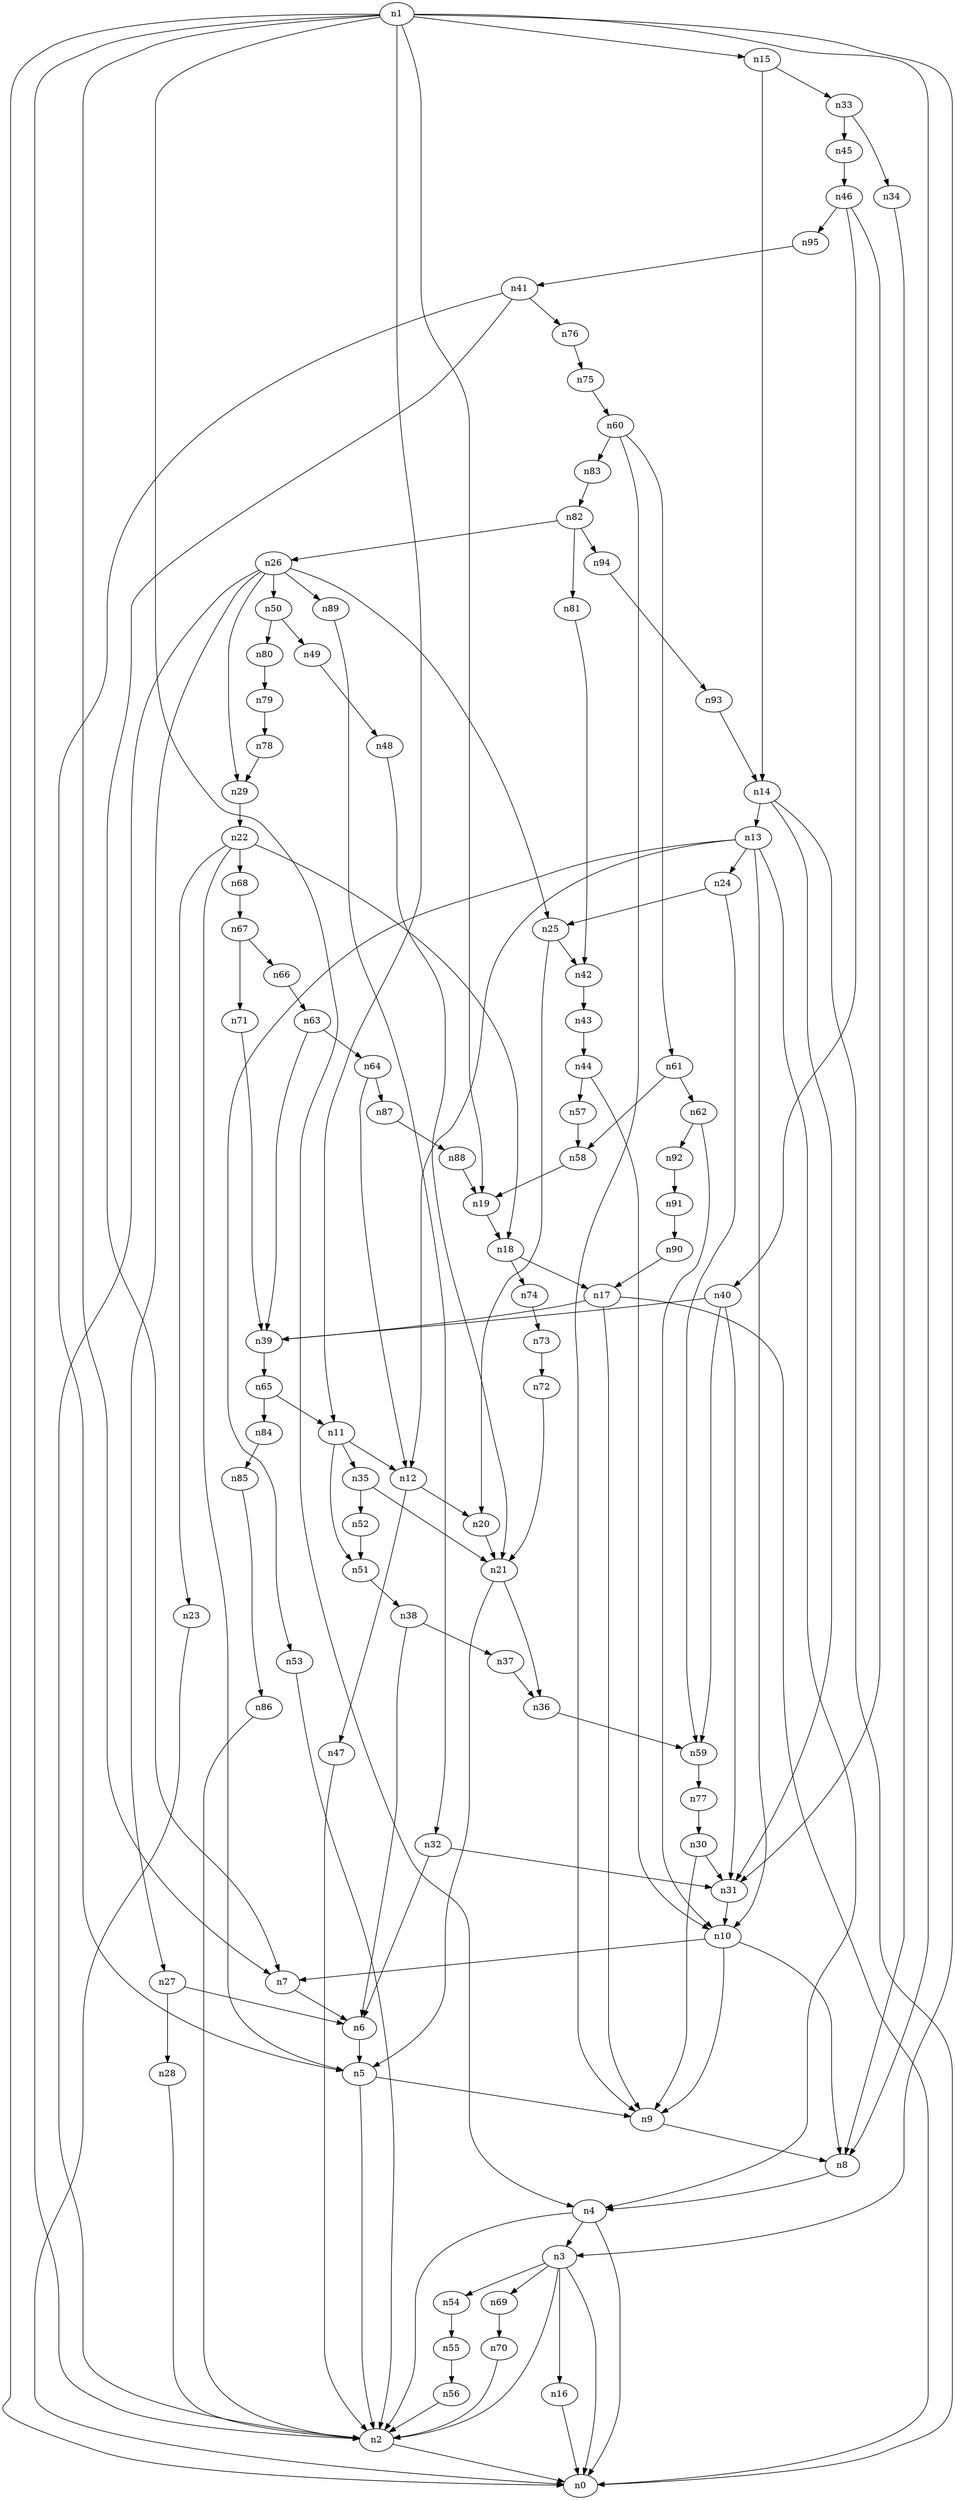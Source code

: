 digraph G {
	n1 -> n0	 [_graphml_id=e0];
	n1 -> n2	 [_graphml_id=e1];
	n1 -> n3	 [_graphml_id=e6];
	n1 -> n4	 [_graphml_id=e9];
	n1 -> n7	 [_graphml_id=e13];
	n1 -> n8	 [_graphml_id=e19];
	n1 -> n11	 [_graphml_id=e20];
	n1 -> n15	 [_graphml_id=e26];
	n1 -> n19	 [_graphml_id=e33];
	n2 -> n0	 [_graphml_id=e5];
	n3 -> n0	 [_graphml_id=e8];
	n3 -> n2	 [_graphml_id=e2];
	n3 -> n16	 [_graphml_id=e27];
	n3 -> n54	 [_graphml_id=e91];
	n3 -> n69	 [_graphml_id=e115];
	n4 -> n0	 [_graphml_id=e4];
	n4 -> n2	 [_graphml_id=e7];
	n4 -> n3	 [_graphml_id=e3];
	n5 -> n2	 [_graphml_id=e10];
	n5 -> n9	 [_graphml_id=e16];
	n6 -> n5	 [_graphml_id=e11];
	n7 -> n6	 [_graphml_id=e12];
	n8 -> n4	 [_graphml_id=e14];
	n9 -> n8	 [_graphml_id=e15];
	n10 -> n7	 [_graphml_id=e17];
	n10 -> n8	 [_graphml_id=e18];
	n10 -> n9	 [_graphml_id=e29];
	n11 -> n12	 [_graphml_id=e21];
	n11 -> n35	 [_graphml_id=e58];
	n11 -> n51	 [_graphml_id=e85];
	n12 -> n20	 [_graphml_id=e34];
	n12 -> n47	 [_graphml_id=e78];
	n13 -> n4	 [_graphml_id=e23];
	n13 -> n10	 [_graphml_id=e70];
	n13 -> n12	 [_graphml_id=e22];
	n13 -> n24	 [_graphml_id=e41];
	n13 -> n53	 [_graphml_id=e89];
	n14 -> n0	 [_graphml_id=e24];
	n14 -> n13	 [_graphml_id=e90];
	n14 -> n31	 [_graphml_id=e120];
	n15 -> n14	 [_graphml_id=e25];
	n15 -> n33	 [_graphml_id=e55];
	n16 -> n0	 [_graphml_id=e28];
	n17 -> n0	 [_graphml_id=e50];
	n17 -> n9	 [_graphml_id=e30];
	n17 -> n39	 [_graphml_id=e65];
	n18 -> n17	 [_graphml_id=e31];
	n18 -> n74	 [_graphml_id=e124];
	n19 -> n18	 [_graphml_id=e32];
	n20 -> n21	 [_graphml_id=e35];
	n21 -> n5	 [_graphml_id=e36];
	n21 -> n36	 [_graphml_id=e61];
	n22 -> n5	 [_graphml_id=e37];
	n22 -> n18	 [_graphml_id=e38];
	n22 -> n23	 [_graphml_id=e39];
	n22 -> n68	 [_graphml_id=e114];
	n23 -> n0	 [_graphml_id=e40];
	n24 -> n25	 [_graphml_id=e42];
	n24 -> n59	 [_graphml_id=e99];
	n25 -> n20	 [_graphml_id=e130];
	n25 -> n42	 [_graphml_id=e71];
	n26 -> n2	 [_graphml_id=e44];
	n26 -> n25	 [_graphml_id=e43];
	n26 -> n27	 [_graphml_id=e140];
	n26 -> n29	 [_graphml_id=e49];
	n26 -> n50	 [_graphml_id=e84];
	n26 -> n89	 [_graphml_id=e148];
	n27 -> n6	 [_graphml_id=e45];
	n27 -> n28	 [_graphml_id=e46];
	n28 -> n2	 [_graphml_id=e47];
	n29 -> n22	 [_graphml_id=e48];
	n30 -> n9	 [_graphml_id=e51];
	n30 -> n31	 [_graphml_id=e52];
	n31 -> n10	 [_graphml_id=e60];
	n32 -> n6	 [_graphml_id=e54];
	n32 -> n31	 [_graphml_id=e53];
	n33 -> n34	 [_graphml_id=e56];
	n33 -> n45	 [_graphml_id=e75];
	n34 -> n8	 [_graphml_id=e57];
	n35 -> n21	 [_graphml_id=e59];
	n35 -> n52	 [_graphml_id=e87];
	n36 -> n59	 [_graphml_id=e98];
	n37 -> n36	 [_graphml_id=e62];
	n38 -> n6	 [_graphml_id=e64];
	n38 -> n37	 [_graphml_id=e63];
	n39 -> n65	 [_graphml_id=e109];
	n40 -> n31	 [_graphml_id=e67];
	n40 -> n39	 [_graphml_id=e66];
	n40 -> n59	 [_graphml_id=e150];
	n41 -> n5	 [_graphml_id=e68];
	n41 -> n7	 [_graphml_id=e69];
	n41 -> n76	 [_graphml_id=e127];
	n42 -> n43	 [_graphml_id=e72];
	n43 -> n44	 [_graphml_id=e73];
	n44 -> n10	 [_graphml_id=e74];
	n44 -> n57	 [_graphml_id=e95];
	n45 -> n46	 [_graphml_id=e76];
	n46 -> n31	 [_graphml_id=e80];
	n46 -> n40	 [_graphml_id=e77];
	n46 -> n95	 [_graphml_id=e159];
	n47 -> n2	 [_graphml_id=e79];
	n48 -> n21	 [_graphml_id=e81];
	n49 -> n48	 [_graphml_id=e82];
	n50 -> n49	 [_graphml_id=e83];
	n50 -> n80	 [_graphml_id=e134];
	n51 -> n38	 [_graphml_id=e100];
	n52 -> n51	 [_graphml_id=e86];
	n53 -> n2	 [_graphml_id=e88];
	n54 -> n55	 [_graphml_id=e92];
	n55 -> n56	 [_graphml_id=e93];
	n56 -> n2	 [_graphml_id=e94];
	n57 -> n58	 [_graphml_id=e96];
	n58 -> n19	 [_graphml_id=e97];
	n59 -> n77	 [_graphml_id=e128];
	n60 -> n9	 [_graphml_id=e101];
	n60 -> n61	 [_graphml_id=e102];
	n60 -> n83	 [_graphml_id=e138];
	n61 -> n58	 [_graphml_id=e110];
	n61 -> n62	 [_graphml_id=e103];
	n62 -> n10	 [_graphml_id=e104];
	n62 -> n92	 [_graphml_id=e154];
	n63 -> n39	 [_graphml_id=e105];
	n63 -> n64	 [_graphml_id=e106];
	n64 -> n12	 [_graphml_id=e107];
	n64 -> n87	 [_graphml_id=e145];
	n65 -> n11	 [_graphml_id=e108];
	n65 -> n84	 [_graphml_id=e141];
	n66 -> n63	 [_graphml_id=e111];
	n67 -> n66	 [_graphml_id=e112];
	n67 -> n71	 [_graphml_id=e118];
	n68 -> n67	 [_graphml_id=e113];
	n69 -> n70	 [_graphml_id=e116];
	n70 -> n2	 [_graphml_id=e117];
	n71 -> n39	 [_graphml_id=e119];
	n72 -> n21	 [_graphml_id=e121];
	n73 -> n72	 [_graphml_id=e122];
	n74 -> n73	 [_graphml_id=e123];
	n75 -> n60	 [_graphml_id=e125];
	n76 -> n75	 [_graphml_id=e126];
	n77 -> n30	 [_graphml_id=e129];
	n78 -> n29	 [_graphml_id=e131];
	n79 -> n78	 [_graphml_id=e132];
	n80 -> n79	 [_graphml_id=e133];
	n81 -> n42	 [_graphml_id=e135];
	n82 -> n26	 [_graphml_id=e137];
	n82 -> n81	 [_graphml_id=e136];
	n82 -> n94	 [_graphml_id=e157];
	n83 -> n82	 [_graphml_id=e139];
	n84 -> n85	 [_graphml_id=e142];
	n85 -> n86	 [_graphml_id=e143];
	n86 -> n2	 [_graphml_id=e144];
	n87 -> n88	 [_graphml_id=e146];
	n88 -> n19	 [_graphml_id=e147];
	n89 -> n32	 [_graphml_id=e149];
	n90 -> n17	 [_graphml_id=e151];
	n91 -> n90	 [_graphml_id=e152];
	n92 -> n91	 [_graphml_id=e153];
	n93 -> n14	 [_graphml_id=e155];
	n94 -> n93	 [_graphml_id=e156];
	n95 -> n41	 [_graphml_id=e158];
}
